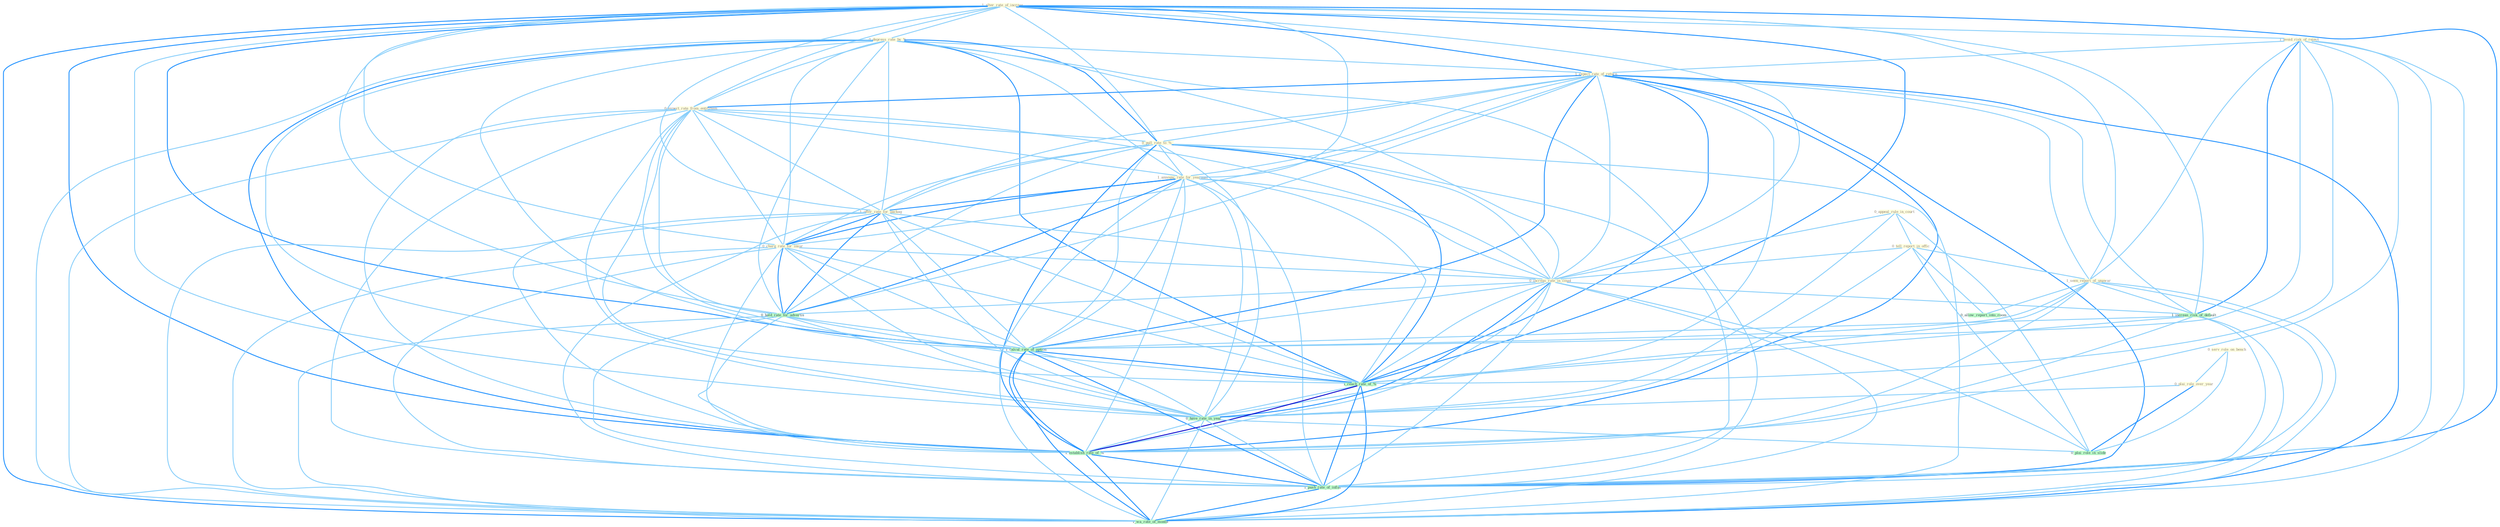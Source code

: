 Graph G{ 
    node
    [shape=polygon,style=filled,width=.5,height=.06,color="#BDFCC9",fixedsize=true,fontsize=4,
    fontcolor="#2f4f4f"];
    {node
    [color="#ffffe0", fontcolor="#8b7d6b"] "1_alter_rate_of_increas " "1_avoid_risk_of_reject " "0_depress_rate_by_% " "1_expect_rate_of_return " "0_expect_rate_from_entitynam " "0_pull_rate_to_% " "0_appeal_rule_in_court " "0_serv_role_on_bench " "1_announc_rate_for_yearnum " "0_plai_role_over_year " "0_tell_report_in_offic " "1_offer_rate_for_packag " "1_seen_report_of_unawar " "0_charg_rate_for_insur " "0_increas_rate_in_coupl "}
{node [color="#fff0f5", fontcolor="#b22222"]}
edge [color="#B0E2FF"];

	"1_alter_rate_of_increas " -- "1_avoid_risk_of_reject " [w="1", color="#87cefa" ];
	"1_alter_rate_of_increas " -- "0_depress_rate_by_% " [w="1", color="#87cefa" ];
	"1_alter_rate_of_increas " -- "1_expect_rate_of_return " [w="2", color="#1e90ff" , len=0.8];
	"1_alter_rate_of_increas " -- "0_expect_rate_from_entitynam " [w="1", color="#87cefa" ];
	"1_alter_rate_of_increas " -- "0_pull_rate_to_% " [w="1", color="#87cefa" ];
	"1_alter_rate_of_increas " -- "1_announc_rate_for_yearnum " [w="1", color="#87cefa" ];
	"1_alter_rate_of_increas " -- "1_offer_rate_for_packag " [w="1", color="#87cefa" ];
	"1_alter_rate_of_increas " -- "1_seen_report_of_unawar " [w="1", color="#87cefa" ];
	"1_alter_rate_of_increas " -- "0_charg_rate_for_insur " [w="1", color="#87cefa" ];
	"1_alter_rate_of_increas " -- "0_increas_rate_in_coupl " [w="1", color="#87cefa" ];
	"1_alter_rate_of_increas " -- "1_increas_risk_of_default " [w="1", color="#87cefa" ];
	"1_alter_rate_of_increas " -- "0_hold_rate_for_advertis " [w="1", color="#87cefa" ];
	"1_alter_rate_of_increas " -- "1_calcul_rate_of_option " [w="2", color="#1e90ff" , len=0.8];
	"1_alter_rate_of_increas " -- "1_reach_rate_of_% " [w="2", color="#1e90ff" , len=0.8];
	"1_alter_rate_of_increas " -- "0_have_rate_in_year " [w="1", color="#87cefa" ];
	"1_alter_rate_of_increas " -- "1_establish_rate_of_% " [w="2", color="#1e90ff" , len=0.8];
	"1_alter_rate_of_increas " -- "1_push_rate_of_inflat " [w="2", color="#1e90ff" , len=0.8];
	"1_alter_rate_of_increas " -- "1_wa_rate_of_month " [w="2", color="#1e90ff" , len=0.8];
	"1_avoid_risk_of_reject " -- "1_expect_rate_of_return " [w="1", color="#87cefa" ];
	"1_avoid_risk_of_reject " -- "1_seen_report_of_unawar " [w="1", color="#87cefa" ];
	"1_avoid_risk_of_reject " -- "1_increas_risk_of_default " [w="2", color="#1e90ff" , len=0.8];
	"1_avoid_risk_of_reject " -- "1_calcul_rate_of_option " [w="1", color="#87cefa" ];
	"1_avoid_risk_of_reject " -- "1_reach_rate_of_% " [w="1", color="#87cefa" ];
	"1_avoid_risk_of_reject " -- "1_establish_rate_of_% " [w="1", color="#87cefa" ];
	"1_avoid_risk_of_reject " -- "1_push_rate_of_inflat " [w="1", color="#87cefa" ];
	"1_avoid_risk_of_reject " -- "1_wa_rate_of_month " [w="1", color="#87cefa" ];
	"0_depress_rate_by_% " -- "1_expect_rate_of_return " [w="1", color="#87cefa" ];
	"0_depress_rate_by_% " -- "0_expect_rate_from_entitynam " [w="1", color="#87cefa" ];
	"0_depress_rate_by_% " -- "0_pull_rate_to_% " [w="2", color="#1e90ff" , len=0.8];
	"0_depress_rate_by_% " -- "1_announc_rate_for_yearnum " [w="1", color="#87cefa" ];
	"0_depress_rate_by_% " -- "1_offer_rate_for_packag " [w="1", color="#87cefa" ];
	"0_depress_rate_by_% " -- "0_charg_rate_for_insur " [w="1", color="#87cefa" ];
	"0_depress_rate_by_% " -- "0_increas_rate_in_coupl " [w="1", color="#87cefa" ];
	"0_depress_rate_by_% " -- "0_hold_rate_for_advertis " [w="1", color="#87cefa" ];
	"0_depress_rate_by_% " -- "1_calcul_rate_of_option " [w="1", color="#87cefa" ];
	"0_depress_rate_by_% " -- "1_reach_rate_of_% " [w="2", color="#1e90ff" , len=0.8];
	"0_depress_rate_by_% " -- "0_have_rate_in_year " [w="1", color="#87cefa" ];
	"0_depress_rate_by_% " -- "1_establish_rate_of_% " [w="2", color="#1e90ff" , len=0.8];
	"0_depress_rate_by_% " -- "1_push_rate_of_inflat " [w="1", color="#87cefa" ];
	"0_depress_rate_by_% " -- "1_wa_rate_of_month " [w="1", color="#87cefa" ];
	"1_expect_rate_of_return " -- "0_expect_rate_from_entitynam " [w="2", color="#1e90ff" , len=0.8];
	"1_expect_rate_of_return " -- "0_pull_rate_to_% " [w="1", color="#87cefa" ];
	"1_expect_rate_of_return " -- "1_announc_rate_for_yearnum " [w="1", color="#87cefa" ];
	"1_expect_rate_of_return " -- "1_offer_rate_for_packag " [w="1", color="#87cefa" ];
	"1_expect_rate_of_return " -- "1_seen_report_of_unawar " [w="1", color="#87cefa" ];
	"1_expect_rate_of_return " -- "0_charg_rate_for_insur " [w="1", color="#87cefa" ];
	"1_expect_rate_of_return " -- "0_increas_rate_in_coupl " [w="1", color="#87cefa" ];
	"1_expect_rate_of_return " -- "1_increas_risk_of_default " [w="1", color="#87cefa" ];
	"1_expect_rate_of_return " -- "0_hold_rate_for_advertis " [w="1", color="#87cefa" ];
	"1_expect_rate_of_return " -- "1_calcul_rate_of_option " [w="2", color="#1e90ff" , len=0.8];
	"1_expect_rate_of_return " -- "1_reach_rate_of_% " [w="2", color="#1e90ff" , len=0.8];
	"1_expect_rate_of_return " -- "0_have_rate_in_year " [w="1", color="#87cefa" ];
	"1_expect_rate_of_return " -- "1_establish_rate_of_% " [w="2", color="#1e90ff" , len=0.8];
	"1_expect_rate_of_return " -- "1_push_rate_of_inflat " [w="2", color="#1e90ff" , len=0.8];
	"1_expect_rate_of_return " -- "1_wa_rate_of_month " [w="2", color="#1e90ff" , len=0.8];
	"0_expect_rate_from_entitynam " -- "0_pull_rate_to_% " [w="1", color="#87cefa" ];
	"0_expect_rate_from_entitynam " -- "1_announc_rate_for_yearnum " [w="1", color="#87cefa" ];
	"0_expect_rate_from_entitynam " -- "1_offer_rate_for_packag " [w="1", color="#87cefa" ];
	"0_expect_rate_from_entitynam " -- "0_charg_rate_for_insur " [w="1", color="#87cefa" ];
	"0_expect_rate_from_entitynam " -- "0_increas_rate_in_coupl " [w="1", color="#87cefa" ];
	"0_expect_rate_from_entitynam " -- "0_hold_rate_for_advertis " [w="1", color="#87cefa" ];
	"0_expect_rate_from_entitynam " -- "1_calcul_rate_of_option " [w="1", color="#87cefa" ];
	"0_expect_rate_from_entitynam " -- "1_reach_rate_of_% " [w="1", color="#87cefa" ];
	"0_expect_rate_from_entitynam " -- "0_have_rate_in_year " [w="1", color="#87cefa" ];
	"0_expect_rate_from_entitynam " -- "1_establish_rate_of_% " [w="1", color="#87cefa" ];
	"0_expect_rate_from_entitynam " -- "1_push_rate_of_inflat " [w="1", color="#87cefa" ];
	"0_expect_rate_from_entitynam " -- "1_wa_rate_of_month " [w="1", color="#87cefa" ];
	"0_pull_rate_to_% " -- "1_announc_rate_for_yearnum " [w="1", color="#87cefa" ];
	"0_pull_rate_to_% " -- "1_offer_rate_for_packag " [w="1", color="#87cefa" ];
	"0_pull_rate_to_% " -- "0_charg_rate_for_insur " [w="1", color="#87cefa" ];
	"0_pull_rate_to_% " -- "0_increas_rate_in_coupl " [w="1", color="#87cefa" ];
	"0_pull_rate_to_% " -- "0_hold_rate_for_advertis " [w="1", color="#87cefa" ];
	"0_pull_rate_to_% " -- "1_calcul_rate_of_option " [w="1", color="#87cefa" ];
	"0_pull_rate_to_% " -- "1_reach_rate_of_% " [w="2", color="#1e90ff" , len=0.8];
	"0_pull_rate_to_% " -- "0_have_rate_in_year " [w="1", color="#87cefa" ];
	"0_pull_rate_to_% " -- "1_establish_rate_of_% " [w="2", color="#1e90ff" , len=0.8];
	"0_pull_rate_to_% " -- "1_push_rate_of_inflat " [w="1", color="#87cefa" ];
	"0_pull_rate_to_% " -- "1_wa_rate_of_month " [w="1", color="#87cefa" ];
	"0_appeal_rule_in_court " -- "0_tell_report_in_offic " [w="1", color="#87cefa" ];
	"0_appeal_rule_in_court " -- "0_increas_rate_in_coupl " [w="1", color="#87cefa" ];
	"0_appeal_rule_in_court " -- "0_have_rate_in_year " [w="1", color="#87cefa" ];
	"0_appeal_rule_in_court " -- "0_plai_role_in_slide " [w="1", color="#87cefa" ];
	"0_serv_role_on_bench " -- "0_plai_role_over_year " [w="1", color="#87cefa" ];
	"0_serv_role_on_bench " -- "0_plai_role_in_slide " [w="1", color="#87cefa" ];
	"1_announc_rate_for_yearnum " -- "1_offer_rate_for_packag " [w="2", color="#1e90ff" , len=0.8];
	"1_announc_rate_for_yearnum " -- "0_charg_rate_for_insur " [w="2", color="#1e90ff" , len=0.8];
	"1_announc_rate_for_yearnum " -- "0_increas_rate_in_coupl " [w="1", color="#87cefa" ];
	"1_announc_rate_for_yearnum " -- "0_hold_rate_for_advertis " [w="2", color="#1e90ff" , len=0.8];
	"1_announc_rate_for_yearnum " -- "1_calcul_rate_of_option " [w="1", color="#87cefa" ];
	"1_announc_rate_for_yearnum " -- "1_reach_rate_of_% " [w="1", color="#87cefa" ];
	"1_announc_rate_for_yearnum " -- "0_have_rate_in_year " [w="1", color="#87cefa" ];
	"1_announc_rate_for_yearnum " -- "1_establish_rate_of_% " [w="1", color="#87cefa" ];
	"1_announc_rate_for_yearnum " -- "1_push_rate_of_inflat " [w="1", color="#87cefa" ];
	"1_announc_rate_for_yearnum " -- "1_wa_rate_of_month " [w="1", color="#87cefa" ];
	"0_plai_role_over_year " -- "0_have_rate_in_year " [w="1", color="#87cefa" ];
	"0_plai_role_over_year " -- "0_plai_role_in_slide " [w="2", color="#1e90ff" , len=0.8];
	"0_tell_report_in_offic " -- "1_seen_report_of_unawar " [w="1", color="#87cefa" ];
	"0_tell_report_in_offic " -- "0_increas_rate_in_coupl " [w="1", color="#87cefa" ];
	"0_tell_report_in_offic " -- "0_allow_report_into_room " [w="1", color="#87cefa" ];
	"0_tell_report_in_offic " -- "0_have_rate_in_year " [w="1", color="#87cefa" ];
	"0_tell_report_in_offic " -- "0_plai_role_in_slide " [w="1", color="#87cefa" ];
	"1_offer_rate_for_packag " -- "0_charg_rate_for_insur " [w="2", color="#1e90ff" , len=0.8];
	"1_offer_rate_for_packag " -- "0_increas_rate_in_coupl " [w="1", color="#87cefa" ];
	"1_offer_rate_for_packag " -- "0_hold_rate_for_advertis " [w="2", color="#1e90ff" , len=0.8];
	"1_offer_rate_for_packag " -- "1_calcul_rate_of_option " [w="1", color="#87cefa" ];
	"1_offer_rate_for_packag " -- "1_reach_rate_of_% " [w="1", color="#87cefa" ];
	"1_offer_rate_for_packag " -- "0_have_rate_in_year " [w="1", color="#87cefa" ];
	"1_offer_rate_for_packag " -- "1_establish_rate_of_% " [w="1", color="#87cefa" ];
	"1_offer_rate_for_packag " -- "1_push_rate_of_inflat " [w="1", color="#87cefa" ];
	"1_offer_rate_for_packag " -- "1_wa_rate_of_month " [w="1", color="#87cefa" ];
	"1_seen_report_of_unawar " -- "1_increas_risk_of_default " [w="1", color="#87cefa" ];
	"1_seen_report_of_unawar " -- "0_allow_report_into_room " [w="1", color="#87cefa" ];
	"1_seen_report_of_unawar " -- "1_calcul_rate_of_option " [w="1", color="#87cefa" ];
	"1_seen_report_of_unawar " -- "1_reach_rate_of_% " [w="1", color="#87cefa" ];
	"1_seen_report_of_unawar " -- "1_establish_rate_of_% " [w="1", color="#87cefa" ];
	"1_seen_report_of_unawar " -- "1_push_rate_of_inflat " [w="1", color="#87cefa" ];
	"1_seen_report_of_unawar " -- "1_wa_rate_of_month " [w="1", color="#87cefa" ];
	"0_charg_rate_for_insur " -- "0_increas_rate_in_coupl " [w="1", color="#87cefa" ];
	"0_charg_rate_for_insur " -- "0_hold_rate_for_advertis " [w="2", color="#1e90ff" , len=0.8];
	"0_charg_rate_for_insur " -- "1_calcul_rate_of_option " [w="1", color="#87cefa" ];
	"0_charg_rate_for_insur " -- "1_reach_rate_of_% " [w="1", color="#87cefa" ];
	"0_charg_rate_for_insur " -- "0_have_rate_in_year " [w="1", color="#87cefa" ];
	"0_charg_rate_for_insur " -- "1_establish_rate_of_% " [w="1", color="#87cefa" ];
	"0_charg_rate_for_insur " -- "1_push_rate_of_inflat " [w="1", color="#87cefa" ];
	"0_charg_rate_for_insur " -- "1_wa_rate_of_month " [w="1", color="#87cefa" ];
	"0_increas_rate_in_coupl " -- "1_increas_risk_of_default " [w="1", color="#87cefa" ];
	"0_increas_rate_in_coupl " -- "0_hold_rate_for_advertis " [w="1", color="#87cefa" ];
	"0_increas_rate_in_coupl " -- "1_calcul_rate_of_option " [w="1", color="#87cefa" ];
	"0_increas_rate_in_coupl " -- "1_reach_rate_of_% " [w="1", color="#87cefa" ];
	"0_increas_rate_in_coupl " -- "0_have_rate_in_year " [w="2", color="#1e90ff" , len=0.8];
	"0_increas_rate_in_coupl " -- "1_establish_rate_of_% " [w="1", color="#87cefa" ];
	"0_increas_rate_in_coupl " -- "0_plai_role_in_slide " [w="1", color="#87cefa" ];
	"0_increas_rate_in_coupl " -- "1_push_rate_of_inflat " [w="1", color="#87cefa" ];
	"0_increas_rate_in_coupl " -- "1_wa_rate_of_month " [w="1", color="#87cefa" ];
	"1_increas_risk_of_default " -- "1_calcul_rate_of_option " [w="1", color="#87cefa" ];
	"1_increas_risk_of_default " -- "1_reach_rate_of_% " [w="1", color="#87cefa" ];
	"1_increas_risk_of_default " -- "1_establish_rate_of_% " [w="1", color="#87cefa" ];
	"1_increas_risk_of_default " -- "1_push_rate_of_inflat " [w="1", color="#87cefa" ];
	"1_increas_risk_of_default " -- "1_wa_rate_of_month " [w="1", color="#87cefa" ];
	"0_hold_rate_for_advertis " -- "1_calcul_rate_of_option " [w="1", color="#87cefa" ];
	"0_hold_rate_for_advertis " -- "1_reach_rate_of_% " [w="1", color="#87cefa" ];
	"0_hold_rate_for_advertis " -- "0_have_rate_in_year " [w="1", color="#87cefa" ];
	"0_hold_rate_for_advertis " -- "1_establish_rate_of_% " [w="1", color="#87cefa" ];
	"0_hold_rate_for_advertis " -- "1_push_rate_of_inflat " [w="1", color="#87cefa" ];
	"0_hold_rate_for_advertis " -- "1_wa_rate_of_month " [w="1", color="#87cefa" ];
	"1_calcul_rate_of_option " -- "1_reach_rate_of_% " [w="2", color="#1e90ff" , len=0.8];
	"1_calcul_rate_of_option " -- "0_have_rate_in_year " [w="1", color="#87cefa" ];
	"1_calcul_rate_of_option " -- "1_establish_rate_of_% " [w="2", color="#1e90ff" , len=0.8];
	"1_calcul_rate_of_option " -- "1_push_rate_of_inflat " [w="2", color="#1e90ff" , len=0.8];
	"1_calcul_rate_of_option " -- "1_wa_rate_of_month " [w="2", color="#1e90ff" , len=0.8];
	"1_reach_rate_of_% " -- "0_have_rate_in_year " [w="1", color="#87cefa" ];
	"1_reach_rate_of_% " -- "1_establish_rate_of_% " [w="3", color="#0000cd" , len=0.6];
	"1_reach_rate_of_% " -- "1_push_rate_of_inflat " [w="2", color="#1e90ff" , len=0.8];
	"1_reach_rate_of_% " -- "1_wa_rate_of_month " [w="2", color="#1e90ff" , len=0.8];
	"0_have_rate_in_year " -- "1_establish_rate_of_% " [w="1", color="#87cefa" ];
	"0_have_rate_in_year " -- "0_plai_role_in_slide " [w="1", color="#87cefa" ];
	"0_have_rate_in_year " -- "1_push_rate_of_inflat " [w="1", color="#87cefa" ];
	"0_have_rate_in_year " -- "1_wa_rate_of_month " [w="1", color="#87cefa" ];
	"1_establish_rate_of_% " -- "1_push_rate_of_inflat " [w="2", color="#1e90ff" , len=0.8];
	"1_establish_rate_of_% " -- "1_wa_rate_of_month " [w="2", color="#1e90ff" , len=0.8];
	"1_push_rate_of_inflat " -- "1_wa_rate_of_month " [w="2", color="#1e90ff" , len=0.8];
}